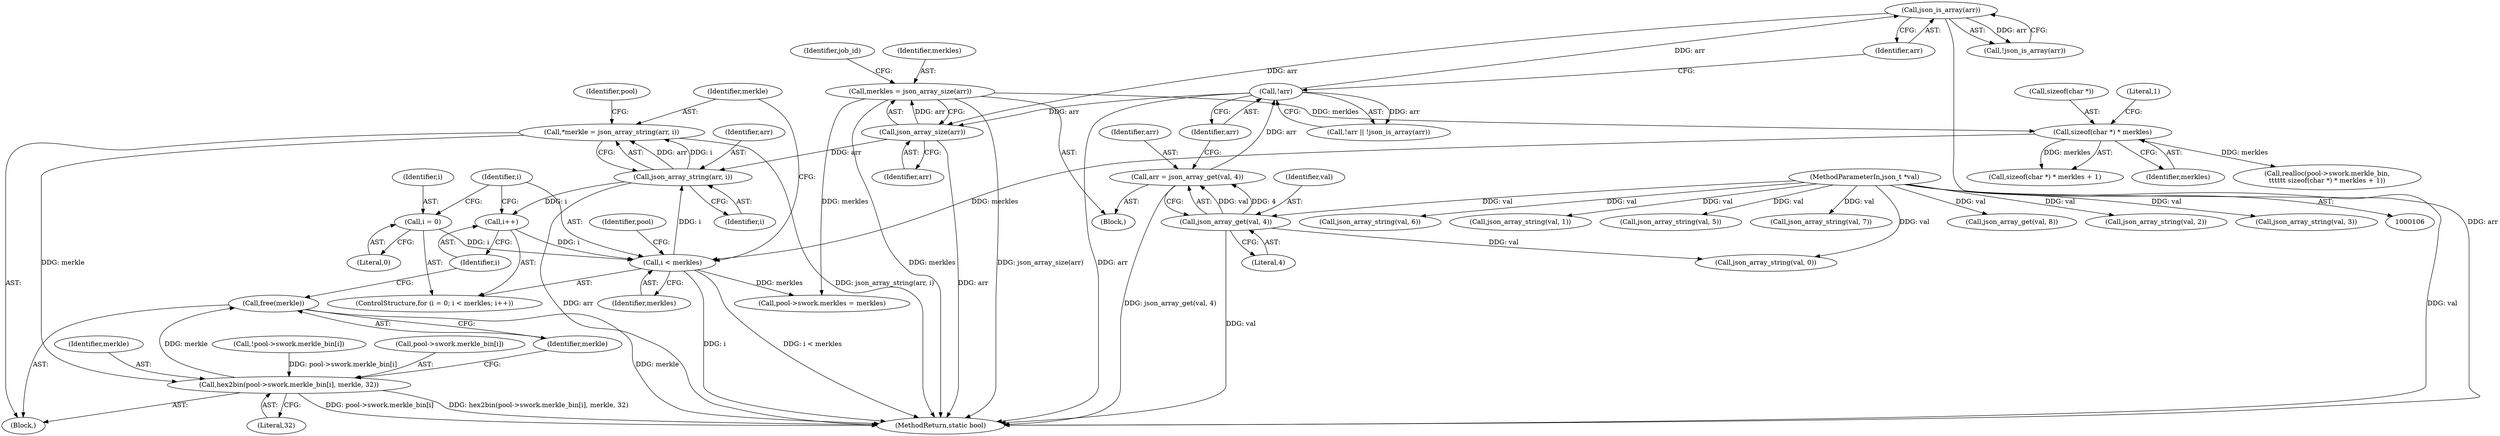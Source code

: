 digraph "0_sgminer_910c36089940e81fb85c65b8e63dcd2fac71470c@pointer" {
"1000412" [label="(Call,*merkle = json_array_string(arr, i))"];
"1000414" [label="(Call,json_array_string(arr, i))"];
"1000146" [label="(Call,json_array_size(arr))"];
"1000141" [label="(Call,json_is_array(arr))"];
"1000138" [label="(Call,!arr)"];
"1000131" [label="(Call,arr = json_array_get(val, 4))"];
"1000133" [label="(Call,json_array_get(val, 4))"];
"1000108" [label="(MethodParameterIn,json_t *val)"];
"1000405" [label="(Call,i < merkles)"];
"1000408" [label="(Call,i++)"];
"1000402" [label="(Call,i = 0)"];
"1000396" [label="(Call,sizeof(char *) * merkles)"];
"1000144" [label="(Call,merkles = json_array_size(arr))"];
"1000442" [label="(Call,hex2bin(pool->swork.merkle_bin[i], merkle, 32))"];
"1000452" [label="(Call,free(merkle))"];
"1000457" [label="(Identifier,pool)"];
"1000135" [label="(Literal,4)"];
"1000142" [label="(Identifier,arr)"];
"1000399" [label="(Identifier,merkles)"];
"1000138" [label="(Call,!arr)"];
"1000414" [label="(Call,json_array_string(arr, i))"];
"1000443" [label="(Call,pool->swork.merkle_bin[i])"];
"1000450" [label="(Identifier,merkle)"];
"1000175" [label="(Call,json_array_string(val, 6))"];
"1000401" [label="(ControlStructure,for (i = 0; i < merkles; i++))"];
"1000451" [label="(Literal,32)"];
"1000416" [label="(Identifier,i)"];
"1000149" [label="(Identifier,job_id)"];
"1000109" [label="(Block,)"];
"1000402" [label="(Call,i = 0)"];
"1000155" [label="(Call,json_array_string(val, 1))"];
"1000395" [label="(Call,sizeof(char *) * merkles + 1)"];
"1000409" [label="(Identifier,i)"];
"1000139" [label="(Identifier,arr)"];
"1000413" [label="(Identifier,merkle)"];
"1000397" [label="(Call,sizeof(char *))"];
"1000108" [label="(MethodParameterIn,json_t *val)"];
"1000170" [label="(Call,json_array_string(val, 5))"];
"1000453" [label="(Identifier,merkle)"];
"1000389" [label="(Call,realloc(pool->swork.merkle_bin,\n\t\t\t\t\t\t sizeof(char *) * merkles + 1))"];
"1000140" [label="(Call,!json_is_array(arr))"];
"1000408" [label="(Call,i++)"];
"1000145" [label="(Identifier,merkles)"];
"1000406" [label="(Identifier,i)"];
"1000454" [label="(Call,pool->swork.merkles = merkles)"];
"1000180" [label="(Call,json_array_string(val, 7))"];
"1000405" [label="(Call,i < merkles)"];
"1000186" [label="(Call,json_array_get(val, 8))"];
"1000404" [label="(Literal,0)"];
"1000410" [label="(Block,)"];
"1000131" [label="(Call,arr = json_array_get(val, 4))"];
"1000442" [label="(Call,hex2bin(pool->swork.merkle_bin[i], merkle, 32))"];
"1000144" [label="(Call,merkles = json_array_size(arr))"];
"1000150" [label="(Call,json_array_string(val, 0))"];
"1000160" [label="(Call,json_array_string(val, 2))"];
"1000137" [label="(Call,!arr || !json_is_array(arr))"];
"1000396" [label="(Call,sizeof(char *) * merkles)"];
"1000132" [label="(Identifier,arr)"];
"1000412" [label="(Call,*merkle = json_array_string(arr, i))"];
"1000165" [label="(Call,json_array_string(val, 3))"];
"1000146" [label="(Call,json_array_size(arr))"];
"1000141" [label="(Call,json_is_array(arr))"];
"1000407" [label="(Identifier,merkles)"];
"1000431" [label="(Call,!pool->swork.merkle_bin[i])"];
"1000400" [label="(Literal,1)"];
"1000133" [label="(Call,json_array_get(val, 4))"];
"1000759" [label="(MethodReturn,static bool)"];
"1000147" [label="(Identifier,arr)"];
"1000134" [label="(Identifier,val)"];
"1000415" [label="(Identifier,arr)"];
"1000421" [label="(Identifier,pool)"];
"1000452" [label="(Call,free(merkle))"];
"1000403" [label="(Identifier,i)"];
"1000412" -> "1000410"  [label="AST: "];
"1000412" -> "1000414"  [label="CFG: "];
"1000413" -> "1000412"  [label="AST: "];
"1000414" -> "1000412"  [label="AST: "];
"1000421" -> "1000412"  [label="CFG: "];
"1000412" -> "1000759"  [label="DDG: json_array_string(arr, i)"];
"1000414" -> "1000412"  [label="DDG: arr"];
"1000414" -> "1000412"  [label="DDG: i"];
"1000412" -> "1000442"  [label="DDG: merkle"];
"1000414" -> "1000416"  [label="CFG: "];
"1000415" -> "1000414"  [label="AST: "];
"1000416" -> "1000414"  [label="AST: "];
"1000414" -> "1000759"  [label="DDG: arr"];
"1000414" -> "1000408"  [label="DDG: i"];
"1000146" -> "1000414"  [label="DDG: arr"];
"1000405" -> "1000414"  [label="DDG: i"];
"1000146" -> "1000144"  [label="AST: "];
"1000146" -> "1000147"  [label="CFG: "];
"1000147" -> "1000146"  [label="AST: "];
"1000144" -> "1000146"  [label="CFG: "];
"1000146" -> "1000759"  [label="DDG: arr"];
"1000146" -> "1000144"  [label="DDG: arr"];
"1000141" -> "1000146"  [label="DDG: arr"];
"1000138" -> "1000146"  [label="DDG: arr"];
"1000141" -> "1000140"  [label="AST: "];
"1000141" -> "1000142"  [label="CFG: "];
"1000142" -> "1000141"  [label="AST: "];
"1000140" -> "1000141"  [label="CFG: "];
"1000141" -> "1000759"  [label="DDG: arr"];
"1000141" -> "1000140"  [label="DDG: arr"];
"1000138" -> "1000141"  [label="DDG: arr"];
"1000138" -> "1000137"  [label="AST: "];
"1000138" -> "1000139"  [label="CFG: "];
"1000139" -> "1000138"  [label="AST: "];
"1000142" -> "1000138"  [label="CFG: "];
"1000137" -> "1000138"  [label="CFG: "];
"1000138" -> "1000759"  [label="DDG: arr"];
"1000138" -> "1000137"  [label="DDG: arr"];
"1000131" -> "1000138"  [label="DDG: arr"];
"1000131" -> "1000109"  [label="AST: "];
"1000131" -> "1000133"  [label="CFG: "];
"1000132" -> "1000131"  [label="AST: "];
"1000133" -> "1000131"  [label="AST: "];
"1000139" -> "1000131"  [label="CFG: "];
"1000131" -> "1000759"  [label="DDG: json_array_get(val, 4)"];
"1000133" -> "1000131"  [label="DDG: val"];
"1000133" -> "1000131"  [label="DDG: 4"];
"1000133" -> "1000135"  [label="CFG: "];
"1000134" -> "1000133"  [label="AST: "];
"1000135" -> "1000133"  [label="AST: "];
"1000133" -> "1000759"  [label="DDG: val"];
"1000108" -> "1000133"  [label="DDG: val"];
"1000133" -> "1000150"  [label="DDG: val"];
"1000108" -> "1000106"  [label="AST: "];
"1000108" -> "1000759"  [label="DDG: val"];
"1000108" -> "1000150"  [label="DDG: val"];
"1000108" -> "1000155"  [label="DDG: val"];
"1000108" -> "1000160"  [label="DDG: val"];
"1000108" -> "1000165"  [label="DDG: val"];
"1000108" -> "1000170"  [label="DDG: val"];
"1000108" -> "1000175"  [label="DDG: val"];
"1000108" -> "1000180"  [label="DDG: val"];
"1000108" -> "1000186"  [label="DDG: val"];
"1000405" -> "1000401"  [label="AST: "];
"1000405" -> "1000407"  [label="CFG: "];
"1000406" -> "1000405"  [label="AST: "];
"1000407" -> "1000405"  [label="AST: "];
"1000413" -> "1000405"  [label="CFG: "];
"1000457" -> "1000405"  [label="CFG: "];
"1000405" -> "1000759"  [label="DDG: i < merkles"];
"1000405" -> "1000759"  [label="DDG: i"];
"1000408" -> "1000405"  [label="DDG: i"];
"1000402" -> "1000405"  [label="DDG: i"];
"1000396" -> "1000405"  [label="DDG: merkles"];
"1000405" -> "1000454"  [label="DDG: merkles"];
"1000408" -> "1000401"  [label="AST: "];
"1000408" -> "1000409"  [label="CFG: "];
"1000409" -> "1000408"  [label="AST: "];
"1000406" -> "1000408"  [label="CFG: "];
"1000402" -> "1000401"  [label="AST: "];
"1000402" -> "1000404"  [label="CFG: "];
"1000403" -> "1000402"  [label="AST: "];
"1000404" -> "1000402"  [label="AST: "];
"1000406" -> "1000402"  [label="CFG: "];
"1000396" -> "1000395"  [label="AST: "];
"1000396" -> "1000399"  [label="CFG: "];
"1000397" -> "1000396"  [label="AST: "];
"1000399" -> "1000396"  [label="AST: "];
"1000400" -> "1000396"  [label="CFG: "];
"1000396" -> "1000389"  [label="DDG: merkles"];
"1000396" -> "1000395"  [label="DDG: merkles"];
"1000144" -> "1000396"  [label="DDG: merkles"];
"1000144" -> "1000109"  [label="AST: "];
"1000145" -> "1000144"  [label="AST: "];
"1000149" -> "1000144"  [label="CFG: "];
"1000144" -> "1000759"  [label="DDG: merkles"];
"1000144" -> "1000759"  [label="DDG: json_array_size(arr)"];
"1000144" -> "1000454"  [label="DDG: merkles"];
"1000442" -> "1000410"  [label="AST: "];
"1000442" -> "1000451"  [label="CFG: "];
"1000443" -> "1000442"  [label="AST: "];
"1000450" -> "1000442"  [label="AST: "];
"1000451" -> "1000442"  [label="AST: "];
"1000453" -> "1000442"  [label="CFG: "];
"1000442" -> "1000759"  [label="DDG: hex2bin(pool->swork.merkle_bin[i], merkle, 32)"];
"1000442" -> "1000759"  [label="DDG: pool->swork.merkle_bin[i]"];
"1000431" -> "1000442"  [label="DDG: pool->swork.merkle_bin[i]"];
"1000442" -> "1000452"  [label="DDG: merkle"];
"1000452" -> "1000410"  [label="AST: "];
"1000452" -> "1000453"  [label="CFG: "];
"1000453" -> "1000452"  [label="AST: "];
"1000409" -> "1000452"  [label="CFG: "];
"1000452" -> "1000759"  [label="DDG: merkle"];
}
